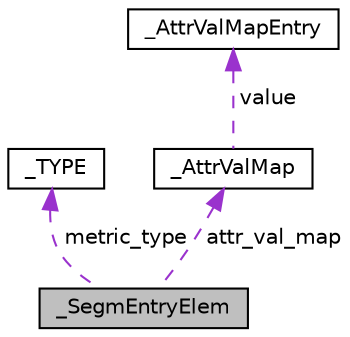 digraph "_SegmEntryElem"
{
  edge [fontname="Helvetica",fontsize="10",labelfontname="Helvetica",labelfontsize="10"];
  node [fontname="Helvetica",fontsize="10",shape=record];
  Node1 [label="_SegmEntryElem",height=0.2,width=0.4,color="black", fillcolor="grey75", style="filled", fontcolor="black"];
  Node2 -> Node1 [dir="back",color="darkorchid3",fontsize="10",style="dashed",label=" metric_type" ,fontname="Helvetica"];
  Node2 [label="_TYPE",height=0.2,width=0.4,color="black", fillcolor="white", style="filled",URL="$struct___t_y_p_e.html"];
  Node3 -> Node1 [dir="back",color="darkorchid3",fontsize="10",style="dashed",label=" attr_val_map" ,fontname="Helvetica"];
  Node3 [label="_AttrValMap",height=0.2,width=0.4,color="black", fillcolor="white", style="filled",URL="$struct___attr_val_map.html"];
  Node4 -> Node3 [dir="back",color="darkorchid3",fontsize="10",style="dashed",label=" value" ,fontname="Helvetica"];
  Node4 [label="_AttrValMapEntry",height=0.2,width=0.4,color="black", fillcolor="white", style="filled",URL="$struct___attr_val_map_entry.html"];
}
